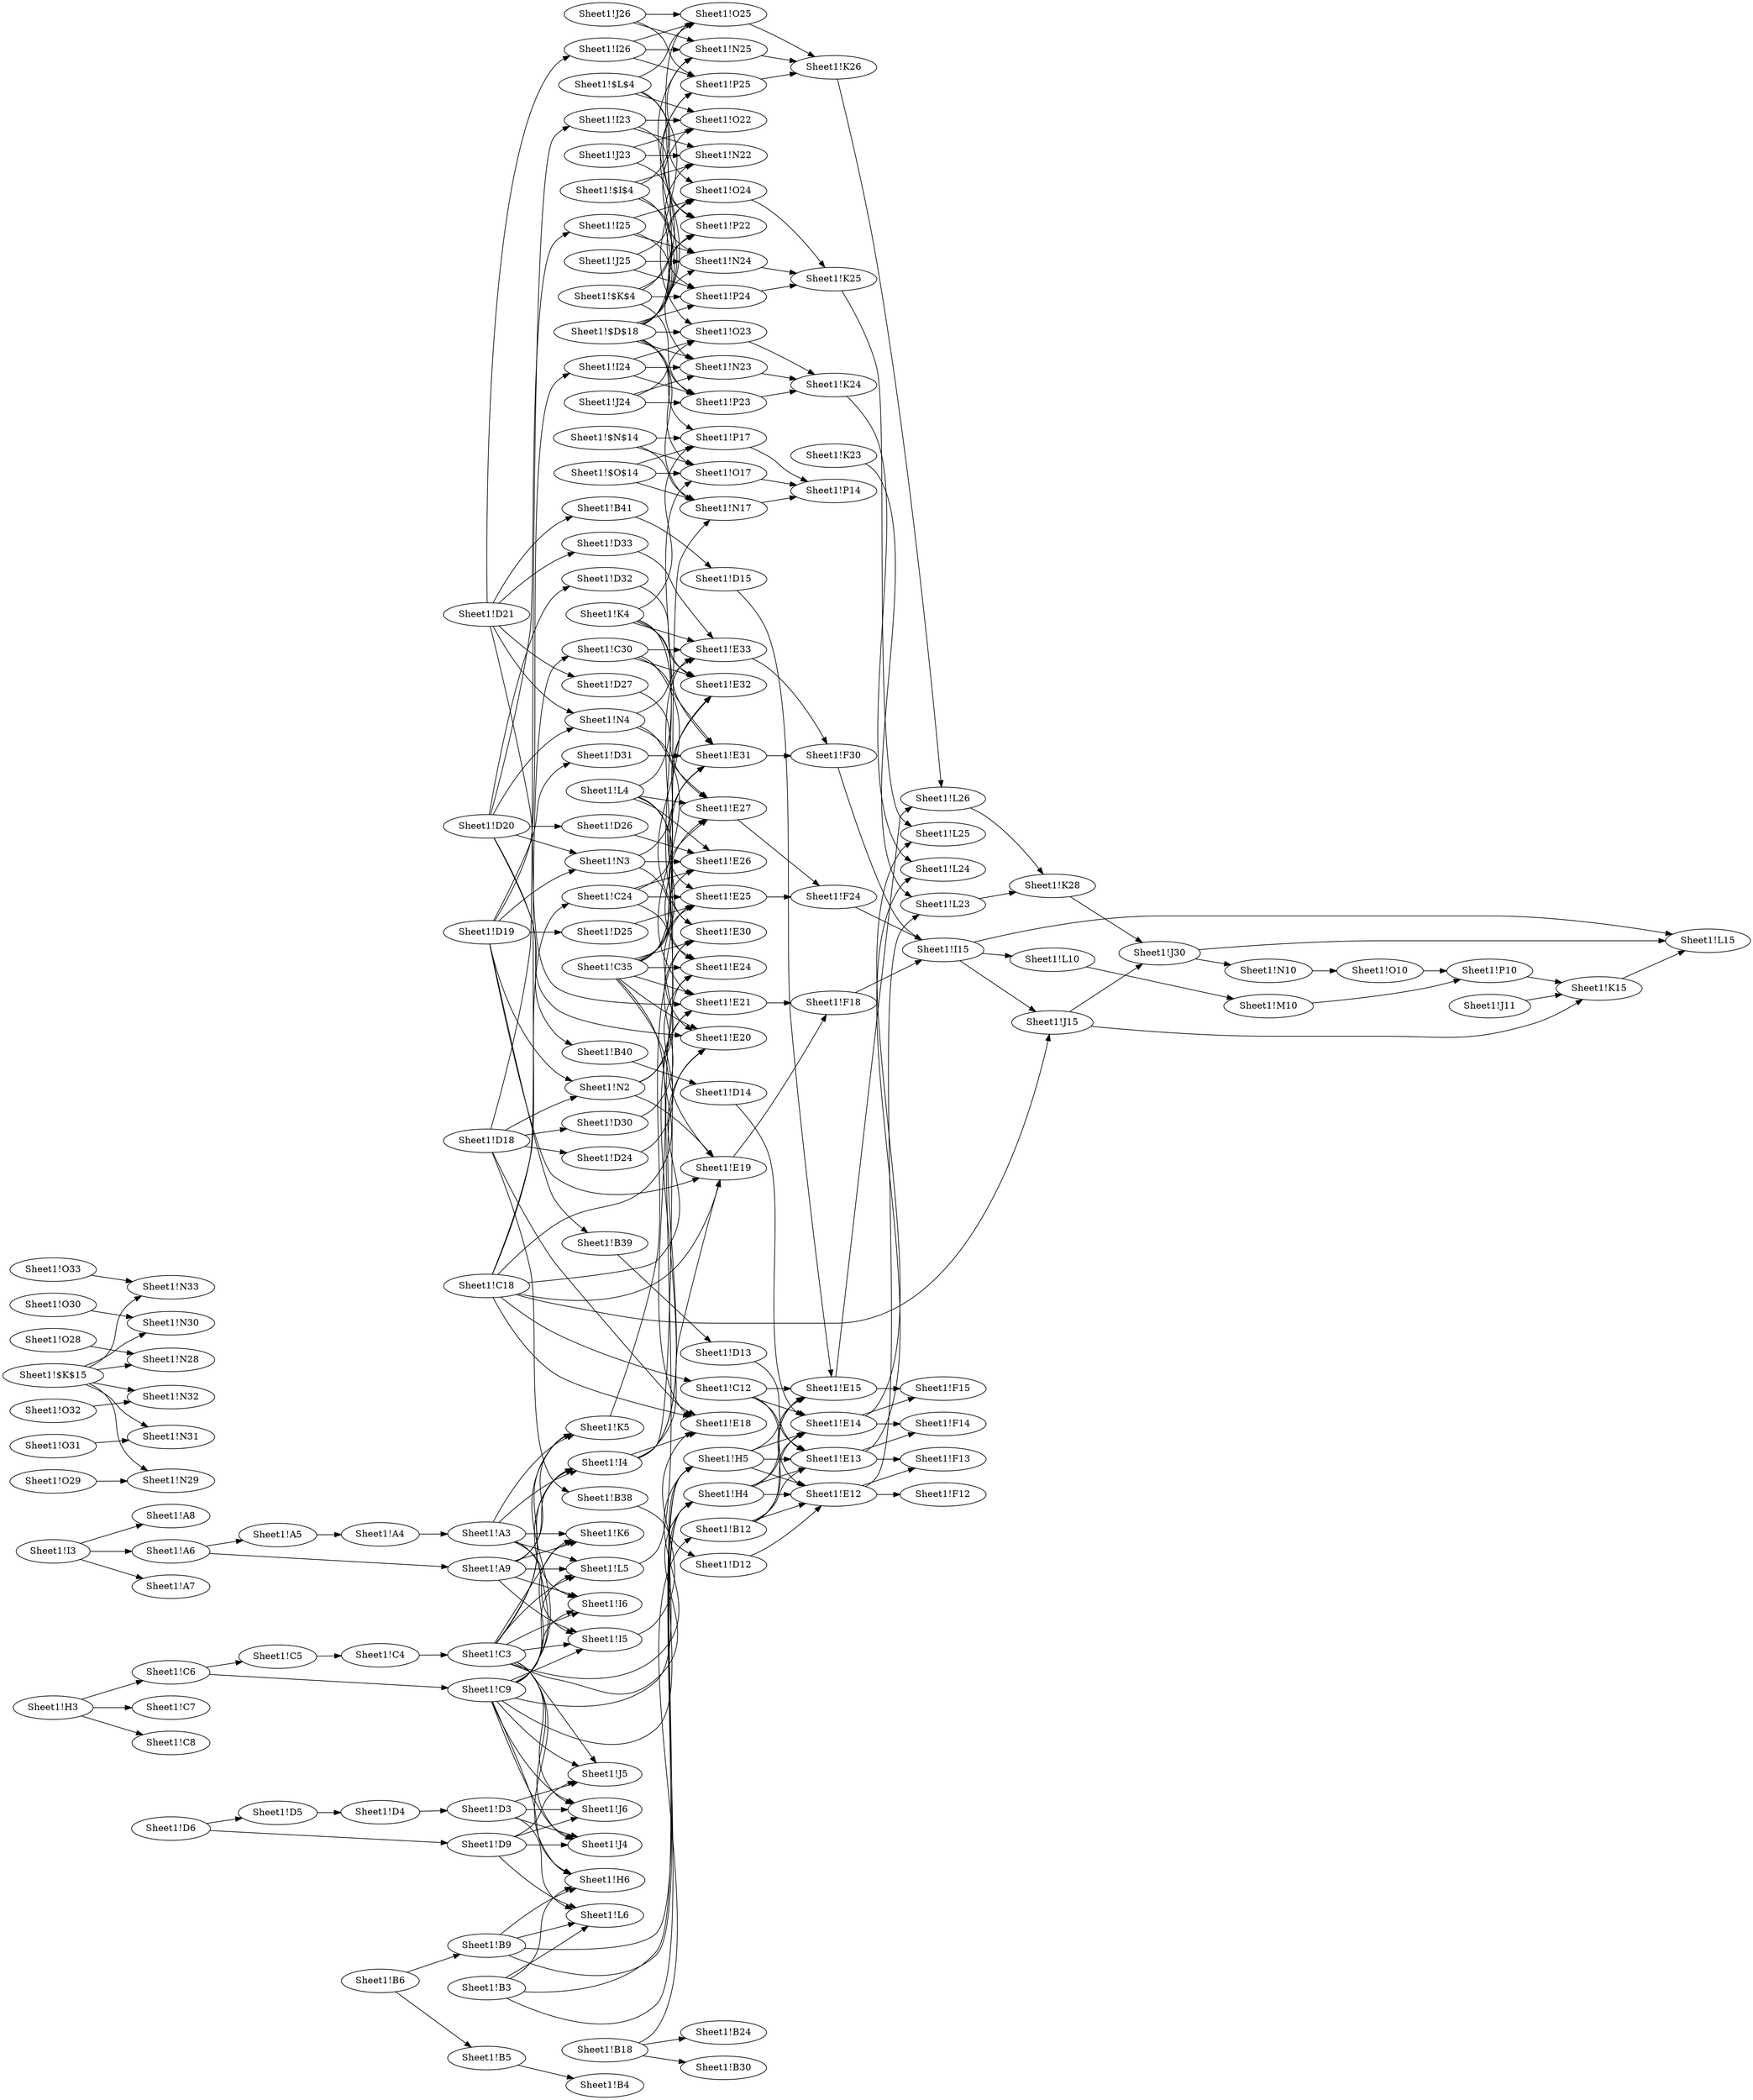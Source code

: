 digraph K15Deps {
rankdir=LR;
  "Sheet1!D19" -> "Sheet1!D25";
  "Sheet1!D19" -> "Sheet1!B39";
  "Sheet1!D19" -> "Sheet1!D31";
  "Sheet1!D19" -> "Sheet1!E19";
  "Sheet1!D19" -> "Sheet1!N2";
  "Sheet1!D19" -> "Sheet1!I24";
  "Sheet1!D19" -> "Sheet1!N3";
  "Sheet1!D18" -> "Sheet1!E18";
  "Sheet1!D18" -> "Sheet1!I23";
  "Sheet1!D18" -> "Sheet1!D30";
  "Sheet1!D18" -> "Sheet1!N2";
  "Sheet1!D18" -> "Sheet1!D24";
  "Sheet1!D18" -> "Sheet1!B38";
  "Sheet1!A4" -> "Sheet1!A3";
  "Sheet1!C4" -> "Sheet1!C3";
  "Sheet1!D4" -> "Sheet1!D3";
  "Sheet1!D20" -> "Sheet1!I25";
  "Sheet1!D20" -> "Sheet1!N4";
  "Sheet1!D20" -> "Sheet1!B40";
  "Sheet1!D20" -> "Sheet1!E20";
  "Sheet1!D20" -> "Sheet1!D26";
  "Sheet1!D20" -> "Sheet1!N3";
  "Sheet1!D20" -> "Sheet1!D32";
  "Sheet1!A5" -> "Sheet1!A4";
  "Sheet1!B5" -> "Sheet1!B4";
  "Sheet1!C5" -> "Sheet1!C4";
  "Sheet1!D5" -> "Sheet1!D4";
  "Sheet1!B3" -> "Sheet1!H6";
  "Sheet1!B3" -> "Sheet1!H5";
  "Sheet1!B3" -> "Sheet1!L6";
  "Sheet1!B3" -> "Sheet1!H4";
  "Sheet1!B9" -> "Sheet1!H6";
  "Sheet1!B9" -> "Sheet1!H5";
  "Sheet1!B9" -> "Sheet1!L6";
  "Sheet1!B9" -> "Sheet1!H4";
  "Sheet1!C3" -> "Sheet1!J5";
  "Sheet1!C3" -> "Sheet1!H4";
  "Sheet1!C3" -> "Sheet1!K6";
  "Sheet1!C3" -> "Sheet1!I6";
  "Sheet1!C3" -> "Sheet1!H6";
  "Sheet1!C3" -> "Sheet1!H5";
  "Sheet1!C3" -> "Sheet1!I4";
  "Sheet1!C3" -> "Sheet1!J6";
  "Sheet1!C3" -> "Sheet1!K5";
  "Sheet1!C3" -> "Sheet1!I5";
  "Sheet1!C3" -> "Sheet1!L5";
  "Sheet1!C3" -> "Sheet1!J4";
  "Sheet1!C9" -> "Sheet1!J5";
  "Sheet1!C9" -> "Sheet1!H4";
  "Sheet1!C9" -> "Sheet1!K6";
  "Sheet1!C9" -> "Sheet1!I6";
  "Sheet1!C9" -> "Sheet1!H6";
  "Sheet1!C9" -> "Sheet1!H5";
  "Sheet1!C9" -> "Sheet1!I4";
  "Sheet1!C9" -> "Sheet1!J6";
  "Sheet1!C9" -> "Sheet1!K5";
  "Sheet1!C9" -> "Sheet1!I5";
  "Sheet1!C9" -> "Sheet1!L5";
  "Sheet1!C9" -> "Sheet1!J4";
  "Sheet1!A3" -> "Sheet1!K6";
  "Sheet1!A3" -> "Sheet1!I6";
  "Sheet1!A3" -> "Sheet1!I4";
  "Sheet1!A3" -> "Sheet1!K5";
  "Sheet1!A3" -> "Sheet1!I5";
  "Sheet1!A3" -> "Sheet1!L5";
  "Sheet1!A9" -> "Sheet1!K6";
  "Sheet1!A9" -> "Sheet1!I6";
  "Sheet1!A9" -> "Sheet1!I4";
  "Sheet1!A9" -> "Sheet1!K5";
  "Sheet1!A9" -> "Sheet1!I5";
  "Sheet1!A9" -> "Sheet1!L5";
  "Sheet1!D3" -> "Sheet1!J5";
  "Sheet1!D3" -> "Sheet1!J6";
  "Sheet1!D3" -> "Sheet1!L6";
  "Sheet1!D3" -> "Sheet1!J4";
  "Sheet1!D9" -> "Sheet1!J5";
  "Sheet1!D9" -> "Sheet1!J6";
  "Sheet1!D9" -> "Sheet1!L6";
  "Sheet1!D9" -> "Sheet1!J4";
  "Sheet1!D21" -> "Sheet1!D27";
  "Sheet1!D21" -> "Sheet1!D33";
  "Sheet1!D21" -> "Sheet1!I26";
  "Sheet1!D21" -> "Sheet1!E21";
  "Sheet1!D21" -> "Sheet1!N4";
  "Sheet1!D21" -> "Sheet1!B41";
  "Sheet1!A6" -> "Sheet1!A9";
  "Sheet1!A6" -> "Sheet1!A5";
  "Sheet1!B6" -> "Sheet1!B9";
  "Sheet1!B6" -> "Sheet1!B5";
  "Sheet1!C6" -> "Sheet1!C5";
  "Sheet1!C6" -> "Sheet1!C9";
  "Sheet1!D6" -> "Sheet1!D9";
  "Sheet1!D6" -> "Sheet1!D5";
  "Sheet1!I3" -> "Sheet1!A6";
  "Sheet1!I3" -> "Sheet1!A7";
  "Sheet1!I3" -> "Sheet1!A8";
  "Sheet1!H3" -> "Sheet1!C6";
  "Sheet1!H3" -> "Sheet1!C8";
  "Sheet1!H3" -> "Sheet1!C7";
  "Sheet1!I15" -> "Sheet1!L15";
  "Sheet1!I15" -> "Sheet1!L10";
  "Sheet1!I15" -> "Sheet1!J15";
  "Sheet1!L10" -> "Sheet1!M10";
  "Sheet1!J30" -> "Sheet1!N10";
  "Sheet1!J30" -> "Sheet1!L15";
  "Sheet1!N10" -> "Sheet1!O10";
  "Sheet1!M10" -> "Sheet1!P10";
  "Sheet1!O10" -> "Sheet1!P10";
  "Sheet1!B18" -> "Sheet1!B12";
  "Sheet1!B18" -> "Sheet1!B24";
  "Sheet1!B18" -> "Sheet1!B30";
  "Sheet1!C18" -> "Sheet1!E18";
  "Sheet1!C18" -> "Sheet1!E21";
  "Sheet1!C18" -> "Sheet1!E19";
  "Sheet1!C18" -> "Sheet1!E20";
  "Sheet1!C18" -> "Sheet1!J15";
  "Sheet1!C18" -> "Sheet1!C24";
  "Sheet1!C18" -> "Sheet1!C12";
  "Sheet1!C18" -> "Sheet1!C30";
  "Sheet1!B38" -> "Sheet1!D12";
  "Sheet1!D12" -> "Sheet1!E12";
  "Sheet1!H5" -> "Sheet1!E13";
  "Sheet1!H5" -> "Sheet1!E15";
  "Sheet1!H5" -> "Sheet1!E12";
  "Sheet1!H5" -> "Sheet1!E14";
  "Sheet1!H4" -> "Sheet1!E13";
  "Sheet1!H4" -> "Sheet1!E15";
  "Sheet1!H4" -> "Sheet1!E12";
  "Sheet1!H4" -> "Sheet1!E14";
  "Sheet1!C12" -> "Sheet1!E13";
  "Sheet1!C12" -> "Sheet1!E15";
  "Sheet1!C12" -> "Sheet1!E12";
  "Sheet1!C12" -> "Sheet1!E14";
  "Sheet1!B12" -> "Sheet1!E13";
  "Sheet1!B12" -> "Sheet1!E15";
  "Sheet1!B12" -> "Sheet1!E12";
  "Sheet1!B12" -> "Sheet1!E14";
  "Sheet1!E12" -> "Sheet1!F12";
  "Sheet1!E12" -> "Sheet1!F13";
  "Sheet1!E12" -> "Sheet1!L23";
  "Sheet1!B39" -> "Sheet1!D13";
  "Sheet1!D13" -> "Sheet1!E13";
  "Sheet1!E13" -> "Sheet1!L24";
  "Sheet1!E13" -> "Sheet1!F14";
  "Sheet1!E13" -> "Sheet1!F13";
  "Sheet1!B40" -> "Sheet1!D14";
  "Sheet1!D14" -> "Sheet1!E14";
  "Sheet1!E14" -> "Sheet1!F14";
  "Sheet1!E14" -> "Sheet1!L25";
  "Sheet1!E14" -> "Sheet1!F15";
  "Sheet1!N17" -> "Sheet1!P14";
  "Sheet1!O17" -> "Sheet1!P14";
  "Sheet1!P17" -> "Sheet1!P14";
  "Sheet1!B41" -> "Sheet1!D15";
  "Sheet1!D15" -> "Sheet1!E15";
  "Sheet1!E15" -> "Sheet1!L26";
  "Sheet1!E15" -> "Sheet1!F15";
  "Sheet1!F18" -> "Sheet1!I15";
  "Sheet1!F24" -> "Sheet1!I15";
  "Sheet1!F30" -> "Sheet1!I15";
  "Sheet1!J15" -> "Sheet1!K15";
  "Sheet1!J15" -> "Sheet1!J30";
  "Sheet1!P10" -> "Sheet1!K15";
  "Sheet1!J11" -> "Sheet1!K15";
  "Sheet1!K15" -> "Sheet1!L15";
  "Sheet1!$N$14" -> "Sheet1!P17";
  "Sheet1!$N$14" -> "Sheet1!N17";
  "Sheet1!$N$14" -> "Sheet1!O17";
  "Sheet1!$D$18" -> "Sheet1!N17";
  "Sheet1!$D$18" -> "Sheet1!N24";
  "Sheet1!$D$18" -> "Sheet1!N23";
  "Sheet1!$D$18" -> "Sheet1!N25";
  "Sheet1!$D$18" -> "Sheet1!O25";
  "Sheet1!$D$18" -> "Sheet1!P22";
  "Sheet1!$D$18" -> "Sheet1!O23";
  "Sheet1!$D$18" -> "Sheet1!O17";
  "Sheet1!$D$18" -> "Sheet1!P24";
  "Sheet1!$D$18" -> "Sheet1!P17";
  "Sheet1!$D$18" -> "Sheet1!P23";
  "Sheet1!$D$18" -> "Sheet1!O24";
  "Sheet1!$D$18" -> "Sheet1!O22";
  "Sheet1!$D$18" -> "Sheet1!N22";
  "Sheet1!$D$18" -> "Sheet1!P25";
  "Sheet1!$O$14" -> "Sheet1!P17";
  "Sheet1!$O$14" -> "Sheet1!N17";
  "Sheet1!$O$14" -> "Sheet1!O17";
  "Sheet1!I4" -> "Sheet1!E18";
  "Sheet1!I4" -> "Sheet1!E21";
  "Sheet1!I4" -> "Sheet1!E19";
  "Sheet1!I4" -> "Sheet1!E20";
  "Sheet1!I4" -> "Sheet1!N17";
  "Sheet1!L4" -> "Sheet1!E26";
  "Sheet1!L4" -> "Sheet1!E27";
  "Sheet1!L4" -> "Sheet1!E25";
  "Sheet1!L4" -> "Sheet1!O17";
  "Sheet1!L4" -> "Sheet1!E24";
  "Sheet1!K4" -> "Sheet1!E30";
  "Sheet1!K4" -> "Sheet1!E31";
  "Sheet1!K4" -> "Sheet1!E33";
  "Sheet1!K4" -> "Sheet1!P17";
  "Sheet1!K4" -> "Sheet1!E32";
  "Sheet1!I5" -> "Sheet1!E18";
  "Sheet1!C35" -> "Sheet1!E26";
  "Sheet1!C35" -> "Sheet1!E30";
  "Sheet1!C35" -> "Sheet1!E27";
  "Sheet1!C35" -> "Sheet1!E31";
  "Sheet1!C35" -> "Sheet1!E18";
  "Sheet1!C35" -> "Sheet1!E33";
  "Sheet1!C35" -> "Sheet1!E21";
  "Sheet1!C35" -> "Sheet1!E19";
  "Sheet1!C35" -> "Sheet1!E25";
  "Sheet1!C35" -> "Sheet1!E20";
  "Sheet1!C35" -> "Sheet1!E32";
  "Sheet1!C35" -> "Sheet1!E24";
  "Sheet1!E19" -> "Sheet1!F18";
  "Sheet1!E21" -> "Sheet1!F18";
  "Sheet1!N2" -> "Sheet1!E31";
  "Sheet1!N2" -> "Sheet1!E25";
  "Sheet1!N2" -> "Sheet1!E19";
  "Sheet1!N3" -> "Sheet1!E20";
  "Sheet1!N3" -> "Sheet1!E32";
  "Sheet1!N3" -> "Sheet1!E26";
  "Sheet1!N4" -> "Sheet1!E33";
  "Sheet1!N4" -> "Sheet1!E21";
  "Sheet1!N4" -> "Sheet1!E27";
  "Sheet1!I23" -> "Sheet1!P22";
  "Sheet1!I23" -> "Sheet1!O22";
  "Sheet1!I23" -> "Sheet1!N22";
  "Sheet1!J23" -> "Sheet1!P22";
  "Sheet1!J23" -> "Sheet1!O22";
  "Sheet1!J23" -> "Sheet1!N22";
  "Sheet1!$I$4" -> "Sheet1!N24";
  "Sheet1!$I$4" -> "Sheet1!N22";
  "Sheet1!$I$4" -> "Sheet1!N23";
  "Sheet1!$I$4" -> "Sheet1!N25";
  "Sheet1!$L$4" -> "Sheet1!O24";
  "Sheet1!$L$4" -> "Sheet1!O22";
  "Sheet1!$L$4" -> "Sheet1!O23";
  "Sheet1!$L$4" -> "Sheet1!O25";
  "Sheet1!$K$4" -> "Sheet1!P25";
  "Sheet1!$K$4" -> "Sheet1!P22";
  "Sheet1!$K$4" -> "Sheet1!P23";
  "Sheet1!$K$4" -> "Sheet1!P24";
  "Sheet1!K23" -> "Sheet1!L23";
  "Sheet1!I24" -> "Sheet1!N23";
  "Sheet1!I24" -> "Sheet1!O23";
  "Sheet1!I24" -> "Sheet1!P23";
  "Sheet1!J24" -> "Sheet1!N23";
  "Sheet1!J24" -> "Sheet1!O23";
  "Sheet1!J24" -> "Sheet1!P23";
  "Sheet1!D24" -> "Sheet1!E24";
  "Sheet1!L5" -> "Sheet1!E24";
  "Sheet1!C24" -> "Sheet1!E26";
  "Sheet1!C24" -> "Sheet1!E25";
  "Sheet1!C24" -> "Sheet1!E27";
  "Sheet1!C24" -> "Sheet1!E24";
  "Sheet1!E25" -> "Sheet1!F24";
  "Sheet1!E27" -> "Sheet1!F24";
  "Sheet1!N23" -> "Sheet1!K24";
  "Sheet1!O23" -> "Sheet1!K24";
  "Sheet1!P23" -> "Sheet1!K24";
  "Sheet1!K24" -> "Sheet1!L24";
  "Sheet1!I25" -> "Sheet1!O24";
  "Sheet1!I25" -> "Sheet1!N24";
  "Sheet1!I25" -> "Sheet1!P24";
  "Sheet1!J25" -> "Sheet1!O24";
  "Sheet1!J25" -> "Sheet1!N24";
  "Sheet1!J25" -> "Sheet1!P24";
  "Sheet1!D25" -> "Sheet1!E25";
  "Sheet1!N24" -> "Sheet1!K25";
  "Sheet1!O24" -> "Sheet1!K25";
  "Sheet1!P24" -> "Sheet1!K25";
  "Sheet1!K25" -> "Sheet1!L25";
  "Sheet1!I26" -> "Sheet1!O25";
  "Sheet1!I26" -> "Sheet1!N25";
  "Sheet1!I26" -> "Sheet1!P25";
  "Sheet1!J26" -> "Sheet1!O25";
  "Sheet1!J26" -> "Sheet1!N25";
  "Sheet1!J26" -> "Sheet1!P25";
  "Sheet1!D26" -> "Sheet1!E26";
  "Sheet1!N25" -> "Sheet1!K26";
  "Sheet1!O25" -> "Sheet1!K26";
  "Sheet1!P25" -> "Sheet1!K26";
  "Sheet1!K26" -> "Sheet1!L26";
  "Sheet1!D27" -> "Sheet1!E27";
  "Sheet1!L23" -> "Sheet1!K28";
  "Sheet1!L26" -> "Sheet1!K28";
  "Sheet1!$K$15" -> "Sheet1!N33";
  "Sheet1!$K$15" -> "Sheet1!N30";
  "Sheet1!$K$15" -> "Sheet1!N28";
  "Sheet1!$K$15" -> "Sheet1!N32";
  "Sheet1!$K$15" -> "Sheet1!N31";
  "Sheet1!$K$15" -> "Sheet1!N29";
  "Sheet1!O28" -> "Sheet1!N28";
  "Sheet1!O29" -> "Sheet1!N29";
  "Sheet1!D30" -> "Sheet1!E30";
  "Sheet1!K5" -> "Sheet1!E30";
  "Sheet1!C30" -> "Sheet1!E31";
  "Sheet1!C30" -> "Sheet1!E30";
  "Sheet1!C30" -> "Sheet1!E33";
  "Sheet1!C30" -> "Sheet1!E32";
  "Sheet1!E31" -> "Sheet1!F30";
  "Sheet1!E33" -> "Sheet1!F30";
  "Sheet1!K28" -> "Sheet1!J30";
  "Sheet1!O30" -> "Sheet1!N30";
  "Sheet1!D31" -> "Sheet1!E31";
  "Sheet1!O31" -> "Sheet1!N31";
  "Sheet1!D32" -> "Sheet1!E32";
  "Sheet1!O32" -> "Sheet1!N32";
  "Sheet1!D33" -> "Sheet1!E33";
  "Sheet1!O33" -> "Sheet1!N33";
}
